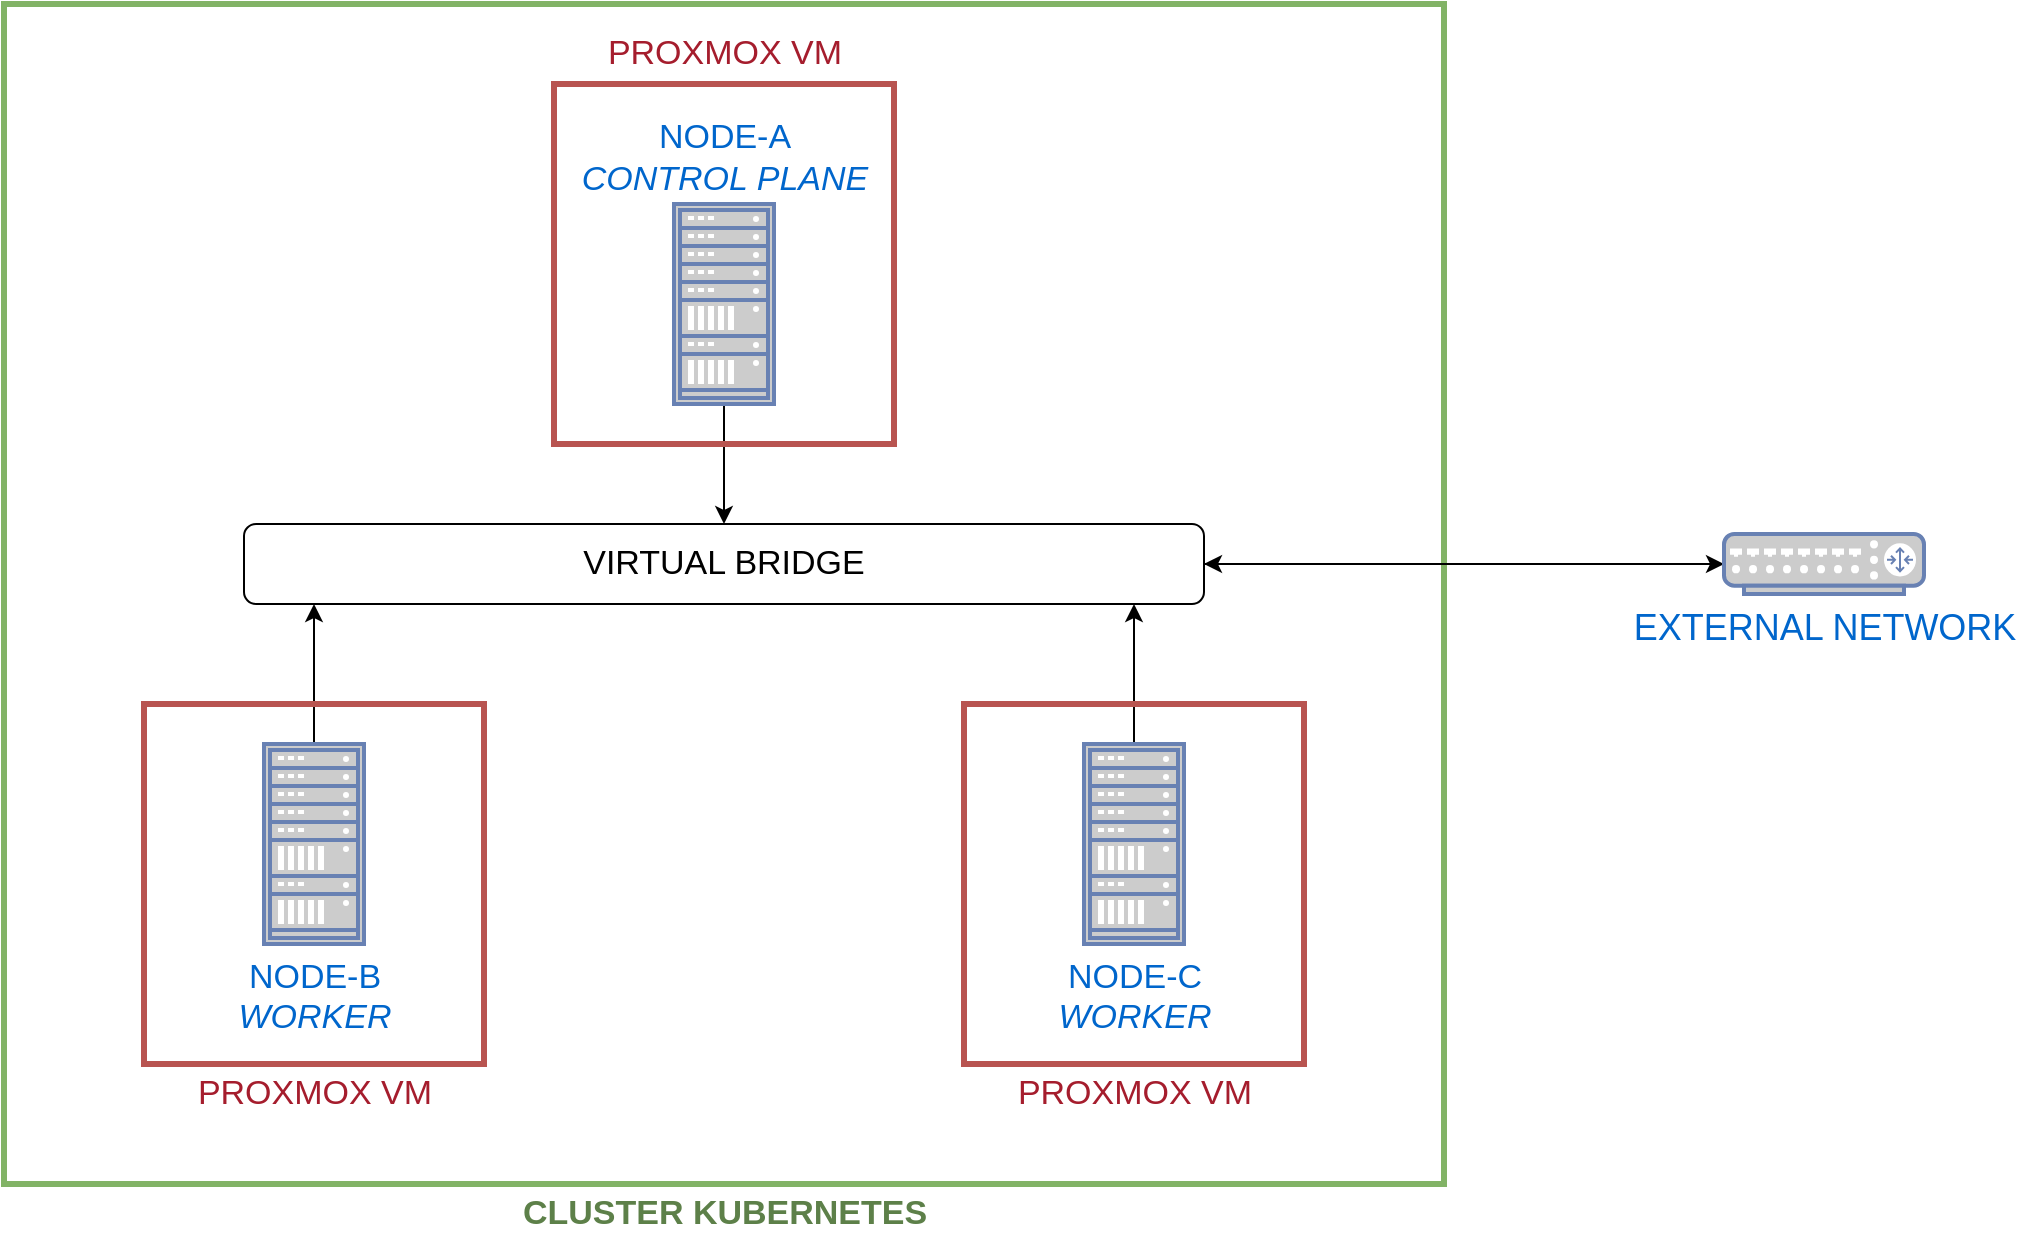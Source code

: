 <mxfile version="21.3.6" type="device">
  <diagram name="Page-1" id="d66fe2ae-3e9f-cf2f-6d29-e24063ad5d60">
    <mxGraphModel dx="1434" dy="763" grid="1" gridSize="10" guides="1" tooltips="1" connect="1" arrows="1" fold="1" page="1" pageScale="1" pageWidth="1100" pageHeight="850" background="none" math="0" shadow="0">
      <root>
        <mxCell id="0" />
        <mxCell id="1" parent="0" />
        <mxCell id="Acgf1Z32GytovVYrBF04-20" value="" style="rounded=0;whiteSpace=wrap;html=1;fillColor=none;strokeWidth=3;strokeColor=#82b366;" vertex="1" parent="1">
          <mxGeometry x="80" y="60" width="720" height="590" as="geometry" />
        </mxCell>
        <mxCell id="Acgf1Z32GytovVYrBF04-26" style="edgeStyle=orthogonalEdgeStyle;rounded=0;orthogonalLoop=1;jettySize=auto;html=1;" edge="1" parent="1" source="Acgf1Z32GytovVYrBF04-1" target="Acgf1Z32GytovVYrBF04-23">
          <mxGeometry relative="1" as="geometry" />
        </mxCell>
        <mxCell id="Acgf1Z32GytovVYrBF04-1" value="&lt;div&gt;&lt;font style=&quot;font-size: 17px;&quot;&gt;NODE-A&lt;/font&gt;&lt;/div&gt;&lt;div&gt;&lt;i&gt;&lt;font style=&quot;font-size: 17px;&quot;&gt;CONTROL PLANE&lt;/font&gt;&lt;/i&gt;&lt;/div&gt;" style="fontColor=#0066CC;verticalAlign=bottom;verticalLabelPosition=top;labelPosition=center;align=center;html=1;outlineConnect=0;fillColor=#CCCCCC;strokeColor=#6881B3;gradientColor=none;gradientDirection=north;strokeWidth=2;shape=mxgraph.networks.rack;" vertex="1" parent="1">
          <mxGeometry x="415" y="160" width="50" height="100" as="geometry" />
        </mxCell>
        <mxCell id="Acgf1Z32GytovVYrBF04-24" style="edgeStyle=orthogonalEdgeStyle;rounded=0;orthogonalLoop=1;jettySize=auto;html=1;" edge="1" parent="1" source="Acgf1Z32GytovVYrBF04-2" target="Acgf1Z32GytovVYrBF04-23">
          <mxGeometry relative="1" as="geometry">
            <Array as="points">
              <mxPoint x="235" y="380" />
              <mxPoint x="235" y="380" />
            </Array>
          </mxGeometry>
        </mxCell>
        <mxCell id="Acgf1Z32GytovVYrBF04-2" value="&lt;div style=&quot;font-size: 17px;&quot;&gt;&lt;font style=&quot;font-size: 17px;&quot;&gt;NODE-B&lt;/font&gt;&lt;/div&gt;&lt;div style=&quot;font-size: 17px;&quot;&gt;&lt;font style=&quot;font-size: 17px;&quot;&gt;&lt;i&gt;WORKER&lt;/i&gt;&lt;/font&gt;&lt;/div&gt;" style="fontColor=#0066CC;verticalAlign=top;verticalLabelPosition=bottom;labelPosition=center;align=center;html=1;outlineConnect=0;fillColor=#CCCCCC;strokeColor=#6881B3;gradientColor=none;gradientDirection=north;strokeWidth=2;shape=mxgraph.networks.rack;" vertex="1" parent="1">
          <mxGeometry x="210" y="430" width="50" height="100" as="geometry" />
        </mxCell>
        <mxCell id="Acgf1Z32GytovVYrBF04-25" style="edgeStyle=orthogonalEdgeStyle;rounded=0;orthogonalLoop=1;jettySize=auto;html=1;" edge="1" parent="1" source="Acgf1Z32GytovVYrBF04-3" target="Acgf1Z32GytovVYrBF04-23">
          <mxGeometry relative="1" as="geometry">
            <Array as="points">
              <mxPoint x="645" y="380" />
              <mxPoint x="645" y="380" />
            </Array>
          </mxGeometry>
        </mxCell>
        <mxCell id="Acgf1Z32GytovVYrBF04-3" value="&lt;div style=&quot;font-size: 17px;&quot;&gt;&lt;font style=&quot;font-size: 17px;&quot;&gt;NODE-C&lt;i&gt;&lt;br&gt;&lt;/i&gt;&lt;/font&gt;&lt;/div&gt;&lt;div style=&quot;font-size: 17px;&quot;&gt;&lt;font style=&quot;font-size: 17px;&quot;&gt;&lt;i&gt;WORKER&lt;/i&gt;&lt;/font&gt;&lt;/div&gt;" style="fontColor=#0066CC;verticalAlign=top;verticalLabelPosition=bottom;labelPosition=center;align=center;html=1;outlineConnect=0;fillColor=#CCCCCC;strokeColor=#6881B3;gradientColor=none;gradientDirection=north;strokeWidth=2;shape=mxgraph.networks.rack;" vertex="1" parent="1">
          <mxGeometry x="620" y="430" width="50" height="100" as="geometry" />
        </mxCell>
        <mxCell id="Acgf1Z32GytovVYrBF04-14" value="" style="rounded=0;whiteSpace=wrap;html=1;fillColor=none;strokeWidth=3;strokeColor=#b85450;" vertex="1" parent="1">
          <mxGeometry x="355" y="100" width="170" height="180" as="geometry" />
        </mxCell>
        <mxCell id="Acgf1Z32GytovVYrBF04-15" value="&lt;font style=&quot;font-size: 17px;&quot; color=&quot;#a51d2d&quot;&gt;PROXMOX VM&lt;/font&gt;" style="text;html=1;align=center;verticalAlign=middle;resizable=0;points=[];autosize=1;strokeColor=none;fillColor=none;" vertex="1" parent="1">
          <mxGeometry x="370" y="70" width="140" height="30" as="geometry" />
        </mxCell>
        <mxCell id="Acgf1Z32GytovVYrBF04-16" value="" style="rounded=0;whiteSpace=wrap;html=1;fillColor=none;strokeWidth=3;strokeColor=#b85450;" vertex="1" parent="1">
          <mxGeometry x="150" y="410" width="170" height="180" as="geometry" />
        </mxCell>
        <mxCell id="Acgf1Z32GytovVYrBF04-17" value="&lt;font style=&quot;font-size: 17px;&quot; color=&quot;#a51d2d&quot;&gt;PROXMOX VM&lt;/font&gt;" style="text;html=1;align=center;verticalAlign=middle;resizable=0;points=[];autosize=1;strokeColor=none;fillColor=none;" vertex="1" parent="1">
          <mxGeometry x="165" y="590" width="140" height="30" as="geometry" />
        </mxCell>
        <mxCell id="Acgf1Z32GytovVYrBF04-18" value="" style="rounded=0;whiteSpace=wrap;html=1;fillColor=none;strokeWidth=3;strokeColor=#b85450;" vertex="1" parent="1">
          <mxGeometry x="560" y="410" width="170" height="180" as="geometry" />
        </mxCell>
        <mxCell id="Acgf1Z32GytovVYrBF04-19" value="&lt;font style=&quot;font-size: 17px;&quot; color=&quot;#a51d2d&quot;&gt;PROXMOX VM&lt;/font&gt;" style="text;html=1;align=center;verticalAlign=middle;resizable=0;points=[];autosize=1;strokeColor=none;fillColor=none;" vertex="1" parent="1">
          <mxGeometry x="575" y="590" width="140" height="30" as="geometry" />
        </mxCell>
        <mxCell id="Acgf1Z32GytovVYrBF04-21" value="&lt;font style=&quot;font-size: 17px;&quot; color=&quot;#5d8049&quot;&gt;&lt;b&gt;CLUSTER KUBERNETES&lt;/b&gt;&lt;/font&gt;" style="text;html=1;align=center;verticalAlign=middle;resizable=0;points=[];autosize=1;strokeColor=none;fillColor=none;" vertex="1" parent="1">
          <mxGeometry x="330" y="650" width="220" height="30" as="geometry" />
        </mxCell>
        <mxCell id="Acgf1Z32GytovVYrBF04-30" style="edgeStyle=orthogonalEdgeStyle;rounded=0;orthogonalLoop=1;jettySize=auto;html=1;" edge="1" parent="1" source="Acgf1Z32GytovVYrBF04-23" target="Acgf1Z32GytovVYrBF04-28">
          <mxGeometry relative="1" as="geometry" />
        </mxCell>
        <mxCell id="Acgf1Z32GytovVYrBF04-23" value="&lt;font style=&quot;font-size: 17px;&quot;&gt;VIRTUAL BRIDGE&lt;/font&gt;" style="rounded=1;whiteSpace=wrap;html=1;" vertex="1" parent="1">
          <mxGeometry x="200" y="320" width="480" height="40" as="geometry" />
        </mxCell>
        <mxCell id="Acgf1Z32GytovVYrBF04-29" style="edgeStyle=orthogonalEdgeStyle;rounded=0;orthogonalLoop=1;jettySize=auto;html=1;" edge="1" parent="1" source="Acgf1Z32GytovVYrBF04-28" target="Acgf1Z32GytovVYrBF04-23">
          <mxGeometry relative="1" as="geometry" />
        </mxCell>
        <mxCell id="Acgf1Z32GytovVYrBF04-28" value="&lt;font style=&quot;font-size: 18px;&quot;&gt;EXTERNAL NETWORK&lt;/font&gt;" style="fontColor=#0066CC;verticalAlign=top;verticalLabelPosition=bottom;labelPosition=center;align=center;html=1;outlineConnect=0;fillColor=#CCCCCC;strokeColor=#6881B3;gradientColor=none;gradientDirection=north;strokeWidth=2;shape=mxgraph.networks.router;" vertex="1" parent="1">
          <mxGeometry x="940" y="325" width="100" height="30" as="geometry" />
        </mxCell>
      </root>
    </mxGraphModel>
  </diagram>
</mxfile>
